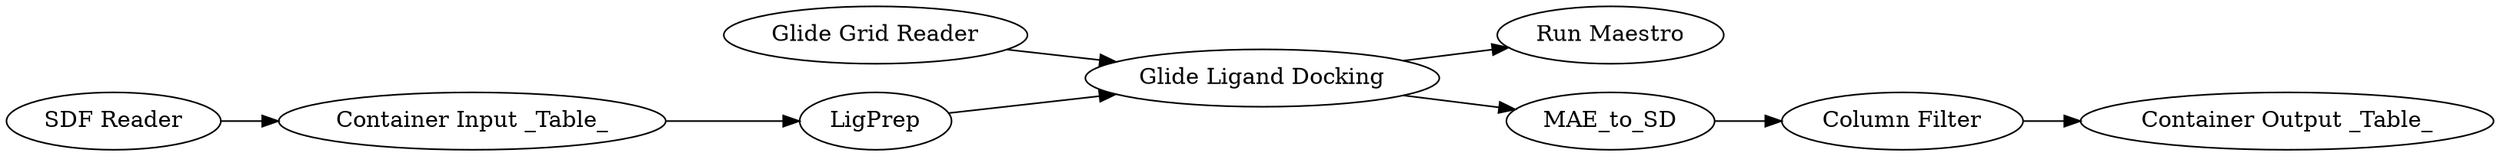 digraph {
	1 [label="Container Input _Table_"]
	2 [label="Container Output _Table_"]
	17 [label="Column Filter"]
	21 [label="SDF Reader"]
	32 [label=LigPrep]
	9686 [label="Glide Grid Reader"]
	9688 [label="Glide Ligand Docking"]
	9689 [label="Run Maestro"]
	9690 [label=MAE_to_SD]
	1 -> 32
	17 -> 2
	21 -> 1
	32 -> 9688
	9686 -> 9688
	9688 -> 9689
	9688 -> 9690
	9690 -> 17
	rankdir=LR
}
